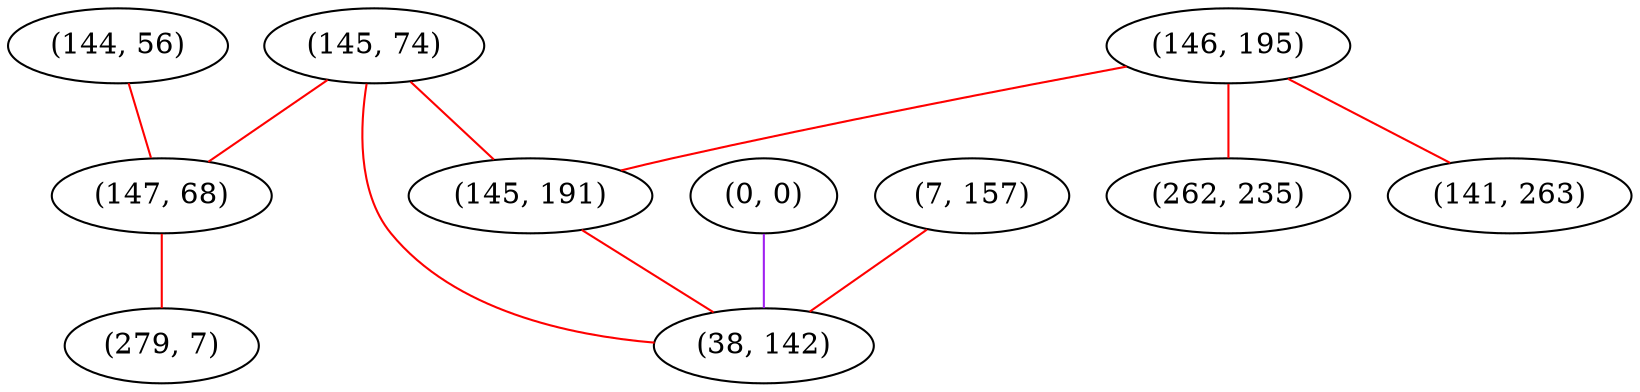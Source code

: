 graph "" {
"(144, 56)";
"(146, 195)";
"(145, 74)";
"(147, 68)";
"(0, 0)";
"(145, 191)";
"(262, 235)";
"(141, 263)";
"(7, 157)";
"(279, 7)";
"(38, 142)";
"(144, 56)" -- "(147, 68)"  [color=red, key=0, weight=1];
"(146, 195)" -- "(262, 235)"  [color=red, key=0, weight=1];
"(146, 195)" -- "(141, 263)"  [color=red, key=0, weight=1];
"(146, 195)" -- "(145, 191)"  [color=red, key=0, weight=1];
"(145, 74)" -- "(145, 191)"  [color=red, key=0, weight=1];
"(145, 74)" -- "(147, 68)"  [color=red, key=0, weight=1];
"(145, 74)" -- "(38, 142)"  [color=red, key=0, weight=1];
"(147, 68)" -- "(279, 7)"  [color=red, key=0, weight=1];
"(0, 0)" -- "(38, 142)"  [color=purple, key=0, weight=4];
"(145, 191)" -- "(38, 142)"  [color=red, key=0, weight=1];
"(7, 157)" -- "(38, 142)"  [color=red, key=0, weight=1];
}
